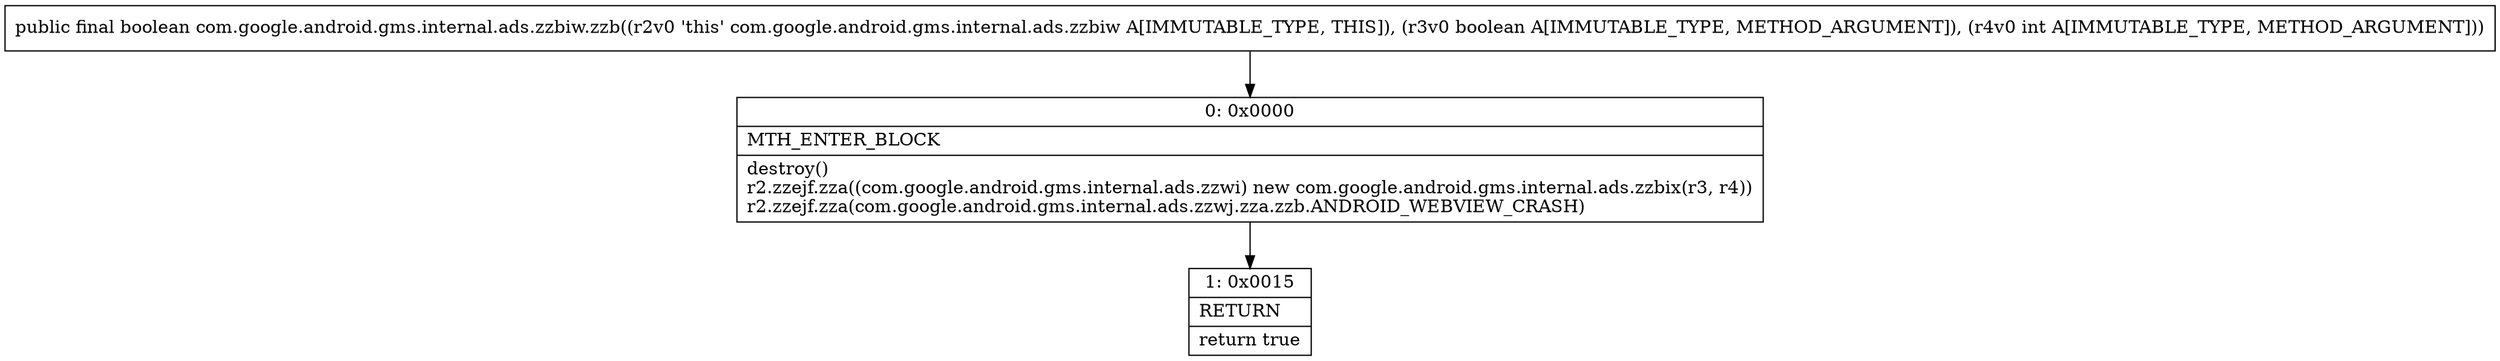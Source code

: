 digraph "CFG forcom.google.android.gms.internal.ads.zzbiw.zzb(ZI)Z" {
Node_0 [shape=record,label="{0\:\ 0x0000|MTH_ENTER_BLOCK\l|destroy()\lr2.zzejf.zza((com.google.android.gms.internal.ads.zzwi) new com.google.android.gms.internal.ads.zzbix(r3, r4))\lr2.zzejf.zza(com.google.android.gms.internal.ads.zzwj.zza.zzb.ANDROID_WEBVIEW_CRASH)\l}"];
Node_1 [shape=record,label="{1\:\ 0x0015|RETURN\l|return true\l}"];
MethodNode[shape=record,label="{public final boolean com.google.android.gms.internal.ads.zzbiw.zzb((r2v0 'this' com.google.android.gms.internal.ads.zzbiw A[IMMUTABLE_TYPE, THIS]), (r3v0 boolean A[IMMUTABLE_TYPE, METHOD_ARGUMENT]), (r4v0 int A[IMMUTABLE_TYPE, METHOD_ARGUMENT])) }"];
MethodNode -> Node_0;
Node_0 -> Node_1;
}

